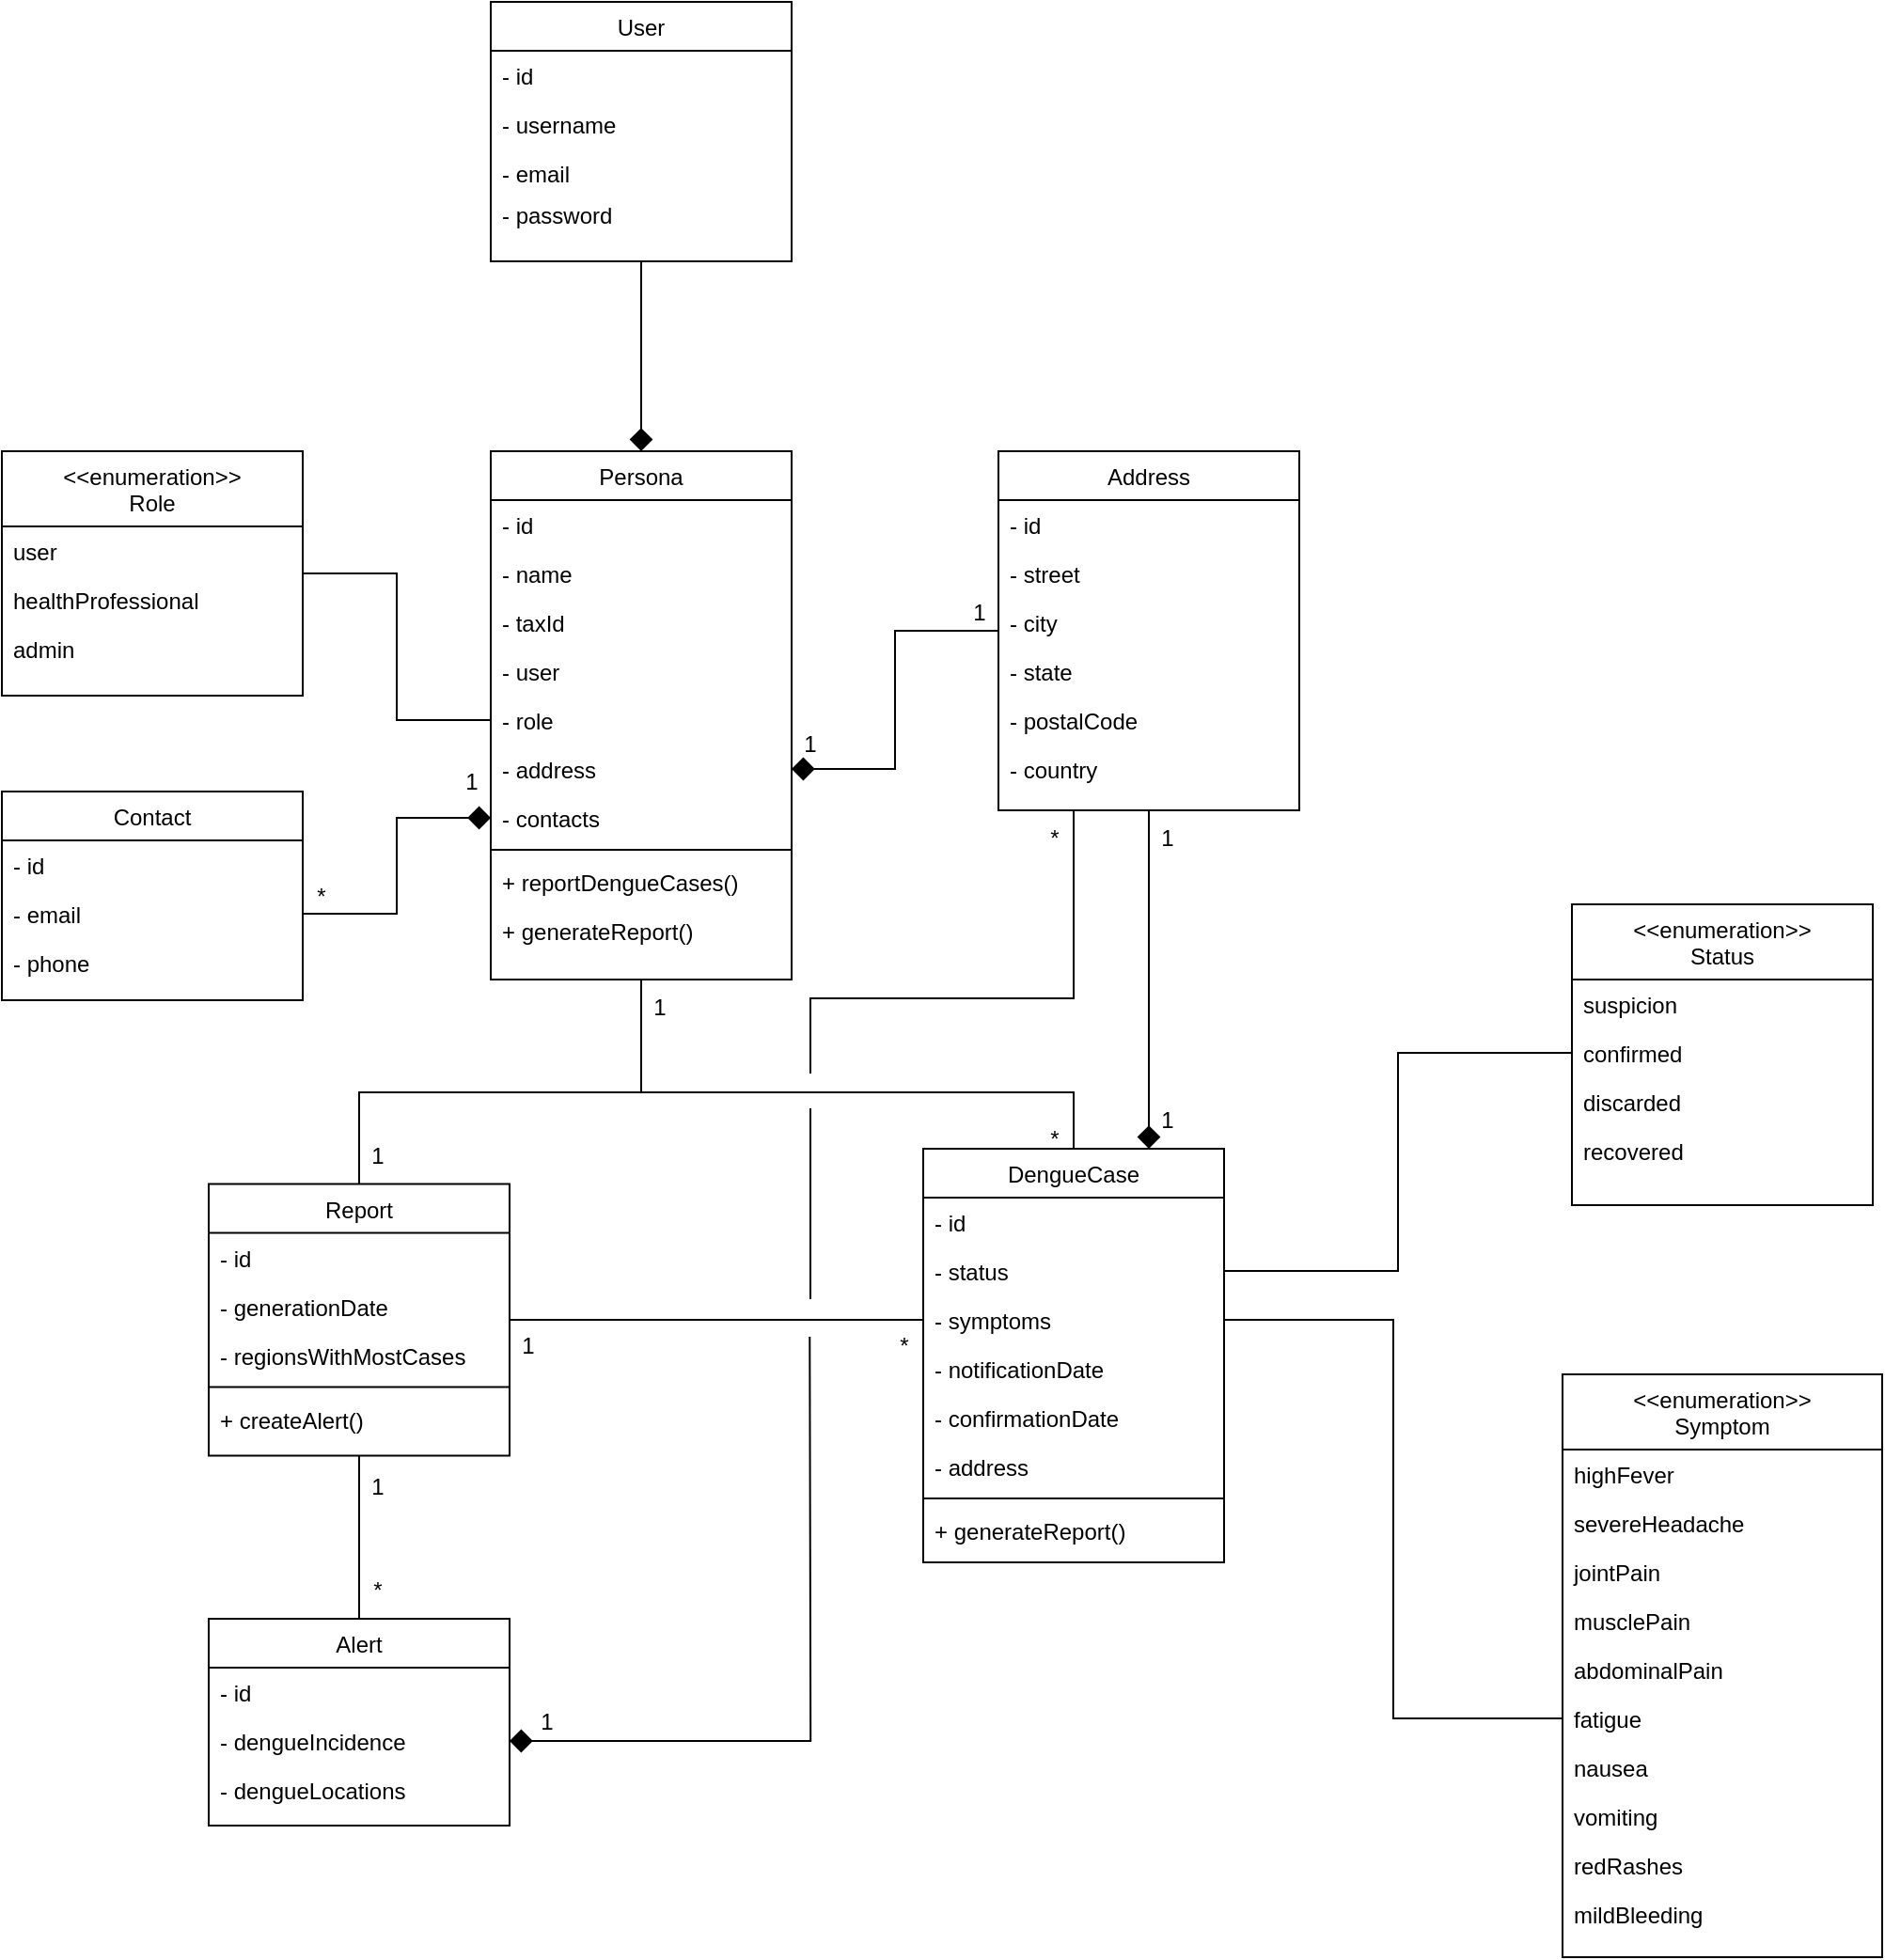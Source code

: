 <mxfile version="24.8.0">
  <diagram id="C5RBs43oDa-KdzZeNtuy" name="Page-1">
    <mxGraphModel dx="1434" dy="1894" grid="1" gridSize="10" guides="1" tooltips="1" connect="1" arrows="1" fold="1" page="1" pageScale="1" pageWidth="827" pageHeight="1169" math="0" shadow="0">
      <root>
        <mxCell id="WIyWlLk6GJQsqaUBKTNV-0" />
        <mxCell id="WIyWlLk6GJQsqaUBKTNV-1" parent="WIyWlLk6GJQsqaUBKTNV-0" />
        <mxCell id="uRn7M9F1mtX7-fKP4hRV-29" style="edgeStyle=orthogonalEdgeStyle;rounded=0;orthogonalLoop=1;jettySize=auto;html=1;entryX=0.5;entryY=0;entryDx=0;entryDy=0;endArrow=none;endFill=0;" edge="1" parent="WIyWlLk6GJQsqaUBKTNV-1" source="zkfFHV4jXpPFQw0GAbJ--0" target="Tm4XRmIoWY-psuzaeCCA-2">
          <mxGeometry relative="1" as="geometry">
            <mxPoint x="800" y="410" as="targetPoint" />
            <Array as="points">
              <mxPoint x="740" y="390" />
              <mxPoint x="970" y="390" />
            </Array>
          </mxGeometry>
        </mxCell>
        <mxCell id="zkfFHV4jXpPFQw0GAbJ--0" value="Persona" style="swimlane;fontStyle=0;align=center;verticalAlign=top;childLayout=stackLayout;horizontal=1;startSize=26;horizontalStack=0;resizeParent=1;resizeLast=0;collapsible=1;marginBottom=0;rounded=0;shadow=0;strokeWidth=1;" parent="WIyWlLk6GJQsqaUBKTNV-1" vertex="1">
          <mxGeometry x="660" y="49" width="160" height="281" as="geometry">
            <mxRectangle x="230" y="140" width="160" height="26" as="alternateBounds" />
          </mxGeometry>
        </mxCell>
        <mxCell id="zkfFHV4jXpPFQw0GAbJ--1" value="- id" style="text;align=left;verticalAlign=top;spacingLeft=4;spacingRight=4;overflow=hidden;rotatable=0;points=[[0,0.5],[1,0.5]];portConstraint=eastwest;" parent="zkfFHV4jXpPFQw0GAbJ--0" vertex="1">
          <mxGeometry y="26" width="160" height="26" as="geometry" />
        </mxCell>
        <mxCell id="zkfFHV4jXpPFQw0GAbJ--2" value="- name" style="text;align=left;verticalAlign=top;spacingLeft=4;spacingRight=4;overflow=hidden;rotatable=0;points=[[0,0.5],[1,0.5]];portConstraint=eastwest;rounded=0;shadow=0;html=0;" parent="zkfFHV4jXpPFQw0GAbJ--0" vertex="1">
          <mxGeometry y="52" width="160" height="26" as="geometry" />
        </mxCell>
        <mxCell id="zkfFHV4jXpPFQw0GAbJ--3" value="- taxId" style="text;align=left;verticalAlign=top;spacingLeft=4;spacingRight=4;overflow=hidden;rotatable=0;points=[[0,0.5],[1,0.5]];portConstraint=eastwest;rounded=0;shadow=0;html=0;" parent="zkfFHV4jXpPFQw0GAbJ--0" vertex="1">
          <mxGeometry y="78" width="160" height="26" as="geometry" />
        </mxCell>
        <mxCell id="Hw9OHuq8S_y_GOSnE_Cd-8" value="- user" style="text;align=left;verticalAlign=top;spacingLeft=4;spacingRight=4;overflow=hidden;rotatable=0;points=[[0,0.5],[1,0.5]];portConstraint=eastwest;rounded=0;shadow=0;html=0;" parent="zkfFHV4jXpPFQw0GAbJ--0" vertex="1">
          <mxGeometry y="104" width="160" height="26" as="geometry" />
        </mxCell>
        <mxCell id="Hw9OHuq8S_y_GOSnE_Cd-10" value="- role" style="text;align=left;verticalAlign=top;spacingLeft=4;spacingRight=4;overflow=hidden;rotatable=0;points=[[0,0.5],[1,0.5]];portConstraint=eastwest;" parent="zkfFHV4jXpPFQw0GAbJ--0" vertex="1">
          <mxGeometry y="130" width="160" height="26" as="geometry" />
        </mxCell>
        <mxCell id="Hw9OHuq8S_y_GOSnE_Cd-7" value="- address" style="text;align=left;verticalAlign=top;spacingLeft=4;spacingRight=4;overflow=hidden;rotatable=0;points=[[0,0.5],[1,0.5]];portConstraint=eastwest;rounded=0;shadow=0;html=0;" parent="zkfFHV4jXpPFQw0GAbJ--0" vertex="1">
          <mxGeometry y="156" width="160" height="26" as="geometry" />
        </mxCell>
        <mxCell id="Hw9OHuq8S_y_GOSnE_Cd-9" value="- contacts" style="text;align=left;verticalAlign=top;spacingLeft=4;spacingRight=4;overflow=hidden;rotatable=0;points=[[0,0.5],[1,0.5]];portConstraint=eastwest;" parent="zkfFHV4jXpPFQw0GAbJ--0" vertex="1">
          <mxGeometry y="182" width="160" height="26" as="geometry" />
        </mxCell>
        <mxCell id="zkfFHV4jXpPFQw0GAbJ--4" value="" style="line;html=1;strokeWidth=1;align=left;verticalAlign=middle;spacingTop=-1;spacingLeft=3;spacingRight=3;rotatable=0;labelPosition=right;points=[];portConstraint=eastwest;" parent="zkfFHV4jXpPFQw0GAbJ--0" vertex="1">
          <mxGeometry y="208" width="160" height="8" as="geometry" />
        </mxCell>
        <mxCell id="zkfFHV4jXpPFQw0GAbJ--5" value="+ reportDengueCases()" style="text;align=left;verticalAlign=top;spacingLeft=4;spacingRight=4;overflow=hidden;rotatable=0;points=[[0,0.5],[1,0.5]];portConstraint=eastwest;" parent="zkfFHV4jXpPFQw0GAbJ--0" vertex="1">
          <mxGeometry y="216" width="160" height="26" as="geometry" />
        </mxCell>
        <mxCell id="uRn7M9F1mtX7-fKP4hRV-30" value="+ generateReport()" style="text;align=left;verticalAlign=top;spacingLeft=4;spacingRight=4;overflow=hidden;rotatable=0;points=[[0,0.5],[1,0.5]];portConstraint=eastwest;" vertex="1" parent="zkfFHV4jXpPFQw0GAbJ--0">
          <mxGeometry y="242" width="160" height="26" as="geometry" />
        </mxCell>
        <mxCell id="Tm4XRmIoWY-psuzaeCCA-0" style="edgeStyle=orthogonalEdgeStyle;rounded=0;orthogonalLoop=1;jettySize=auto;html=1;entryX=1;entryY=0.5;entryDx=0;entryDy=0;endArrow=diamond;endFill=1;endSize=10;" parent="WIyWlLk6GJQsqaUBKTNV-1" source="zkfFHV4jXpPFQw0GAbJ--17" target="Hw9OHuq8S_y_GOSnE_Cd-7" edge="1">
          <mxGeometry relative="1" as="geometry" />
        </mxCell>
        <mxCell id="Tm4XRmIoWY-psuzaeCCA-38" style="edgeStyle=orthogonalEdgeStyle;rounded=0;orthogonalLoop=1;jettySize=auto;html=1;entryX=0.75;entryY=0;entryDx=0;entryDy=0;endArrow=diamond;endFill=1;endSize=10;" parent="WIyWlLk6GJQsqaUBKTNV-1" source="zkfFHV4jXpPFQw0GAbJ--17" target="Tm4XRmIoWY-psuzaeCCA-2" edge="1">
          <mxGeometry relative="1" as="geometry" />
        </mxCell>
        <mxCell id="zkfFHV4jXpPFQw0GAbJ--17" value="Address" style="swimlane;fontStyle=0;align=center;verticalAlign=top;childLayout=stackLayout;horizontal=1;startSize=26;horizontalStack=0;resizeParent=1;resizeLast=0;collapsible=1;marginBottom=0;rounded=0;shadow=0;strokeWidth=1;" parent="WIyWlLk6GJQsqaUBKTNV-1" vertex="1">
          <mxGeometry x="930" y="49" width="160" height="191" as="geometry">
            <mxRectangle x="550" y="140" width="160" height="26" as="alternateBounds" />
          </mxGeometry>
        </mxCell>
        <mxCell id="Tm4XRmIoWY-psuzaeCCA-1" value="- id" style="text;align=left;verticalAlign=top;spacingLeft=4;spacingRight=4;overflow=hidden;rotatable=0;points=[[0,0.5],[1,0.5]];portConstraint=eastwest;rounded=0;shadow=0;html=0;" parent="zkfFHV4jXpPFQw0GAbJ--17" vertex="1">
          <mxGeometry y="26" width="160" height="26" as="geometry" />
        </mxCell>
        <mxCell id="zkfFHV4jXpPFQw0GAbJ--18" value="- street" style="text;align=left;verticalAlign=top;spacingLeft=4;spacingRight=4;overflow=hidden;rotatable=0;points=[[0,0.5],[1,0.5]];portConstraint=eastwest;" parent="zkfFHV4jXpPFQw0GAbJ--17" vertex="1">
          <mxGeometry y="52" width="160" height="26" as="geometry" />
        </mxCell>
        <mxCell id="zkfFHV4jXpPFQw0GAbJ--19" value="- city" style="text;align=left;verticalAlign=top;spacingLeft=4;spacingRight=4;overflow=hidden;rotatable=0;points=[[0,0.5],[1,0.5]];portConstraint=eastwest;rounded=0;shadow=0;html=0;" parent="zkfFHV4jXpPFQw0GAbJ--17" vertex="1">
          <mxGeometry y="78" width="160" height="26" as="geometry" />
        </mxCell>
        <mxCell id="zkfFHV4jXpPFQw0GAbJ--20" value="- state" style="text;align=left;verticalAlign=top;spacingLeft=4;spacingRight=4;overflow=hidden;rotatable=0;points=[[0,0.5],[1,0.5]];portConstraint=eastwest;rounded=0;shadow=0;html=0;" parent="zkfFHV4jXpPFQw0GAbJ--17" vertex="1">
          <mxGeometry y="104" width="160" height="26" as="geometry" />
        </mxCell>
        <mxCell id="zkfFHV4jXpPFQw0GAbJ--21" value="- postalCode" style="text;align=left;verticalAlign=top;spacingLeft=4;spacingRight=4;overflow=hidden;rotatable=0;points=[[0,0.5],[1,0.5]];portConstraint=eastwest;rounded=0;shadow=0;html=0;" parent="zkfFHV4jXpPFQw0GAbJ--17" vertex="1">
          <mxGeometry y="130" width="160" height="26" as="geometry" />
        </mxCell>
        <mxCell id="zkfFHV4jXpPFQw0GAbJ--22" value="- country" style="text;align=left;verticalAlign=top;spacingLeft=4;spacingRight=4;overflow=hidden;rotatable=0;points=[[0,0.5],[1,0.5]];portConstraint=eastwest;rounded=0;shadow=0;html=0;" parent="zkfFHV4jXpPFQw0GAbJ--17" vertex="1">
          <mxGeometry y="156" width="160" height="26" as="geometry" />
        </mxCell>
        <mxCell id="Hw9OHuq8S_y_GOSnE_Cd-12" value="" style="edgeStyle=orthogonalEdgeStyle;rounded=0;orthogonalLoop=1;jettySize=auto;html=1;endArrow=diamond;endFill=1;strokeWidth=1;endSize=10;entryX=0.5;entryY=0;entryDx=0;entryDy=0;" parent="WIyWlLk6GJQsqaUBKTNV-1" source="Hw9OHuq8S_y_GOSnE_Cd-0" target="zkfFHV4jXpPFQw0GAbJ--0" edge="1">
          <mxGeometry relative="1" as="geometry" />
        </mxCell>
        <mxCell id="Hw9OHuq8S_y_GOSnE_Cd-0" value="User" style="swimlane;fontStyle=0;align=center;verticalAlign=top;childLayout=stackLayout;horizontal=1;startSize=26;horizontalStack=0;resizeParent=1;resizeLast=0;collapsible=1;marginBottom=0;rounded=0;shadow=0;strokeWidth=1;" parent="WIyWlLk6GJQsqaUBKTNV-1" vertex="1">
          <mxGeometry x="660" y="-190" width="160" height="138" as="geometry">
            <mxRectangle x="230" y="140" width="160" height="26" as="alternateBounds" />
          </mxGeometry>
        </mxCell>
        <mxCell id="Hw9OHuq8S_y_GOSnE_Cd-1" value="- id" style="text;align=left;verticalAlign=top;spacingLeft=4;spacingRight=4;overflow=hidden;rotatable=0;points=[[0,0.5],[1,0.5]];portConstraint=eastwest;" parent="Hw9OHuq8S_y_GOSnE_Cd-0" vertex="1">
          <mxGeometry y="26" width="160" height="26" as="geometry" />
        </mxCell>
        <mxCell id="Hw9OHuq8S_y_GOSnE_Cd-2" value="- username" style="text;align=left;verticalAlign=top;spacingLeft=4;spacingRight=4;overflow=hidden;rotatable=0;points=[[0,0.5],[1,0.5]];portConstraint=eastwest;rounded=0;shadow=0;html=0;" parent="Hw9OHuq8S_y_GOSnE_Cd-0" vertex="1">
          <mxGeometry y="52" width="160" height="26" as="geometry" />
        </mxCell>
        <mxCell id="Hw9OHuq8S_y_GOSnE_Cd-3" value="- email" style="text;align=left;verticalAlign=top;spacingLeft=4;spacingRight=4;overflow=hidden;rotatable=0;points=[[0,0.5],[1,0.5]];portConstraint=eastwest;rounded=0;shadow=0;html=0;" parent="Hw9OHuq8S_y_GOSnE_Cd-0" vertex="1">
          <mxGeometry y="78" width="160" height="22" as="geometry" />
        </mxCell>
        <mxCell id="Hw9OHuq8S_y_GOSnE_Cd-6" value="- password" style="text;align=left;verticalAlign=top;spacingLeft=4;spacingRight=4;overflow=hidden;rotatable=0;points=[[0,0.5],[1,0.5]];portConstraint=eastwest;" parent="Hw9OHuq8S_y_GOSnE_Cd-0" vertex="1">
          <mxGeometry y="100" width="160" height="26" as="geometry" />
        </mxCell>
        <mxCell id="Hw9OHuq8S_y_GOSnE_Cd-20" style="edgeStyle=orthogonalEdgeStyle;rounded=0;orthogonalLoop=1;jettySize=auto;html=1;endArrow=none;endFill=0;entryX=0;entryY=0.5;entryDx=0;entryDy=0;" parent="WIyWlLk6GJQsqaUBKTNV-1" source="Hw9OHuq8S_y_GOSnE_Cd-13" target="Hw9OHuq8S_y_GOSnE_Cd-10" edge="1">
          <mxGeometry relative="1" as="geometry" />
        </mxCell>
        <mxCell id="Hw9OHuq8S_y_GOSnE_Cd-13" value="&lt;&lt;enumeration&gt;&gt;&#xa;Role" style="swimlane;fontStyle=0;align=center;verticalAlign=top;childLayout=stackLayout;horizontal=1;startSize=40;horizontalStack=0;resizeParent=1;resizeLast=0;collapsible=1;marginBottom=0;rounded=0;shadow=0;strokeWidth=1;" parent="WIyWlLk6GJQsqaUBKTNV-1" vertex="1">
          <mxGeometry x="400" y="49" width="160" height="130" as="geometry">
            <mxRectangle x="340" y="380" width="170" height="26" as="alternateBounds" />
          </mxGeometry>
        </mxCell>
        <mxCell id="Hw9OHuq8S_y_GOSnE_Cd-14" value="user" style="text;align=left;verticalAlign=top;spacingLeft=4;spacingRight=4;overflow=hidden;rotatable=0;points=[[0,0.5],[1,0.5]];portConstraint=eastwest;" parent="Hw9OHuq8S_y_GOSnE_Cd-13" vertex="1">
          <mxGeometry y="40" width="160" height="26" as="geometry" />
        </mxCell>
        <mxCell id="Hw9OHuq8S_y_GOSnE_Cd-17" value="healthProfessional" style="text;align=left;verticalAlign=top;spacingLeft=4;spacingRight=4;overflow=hidden;rotatable=0;points=[[0,0.5],[1,0.5]];portConstraint=eastwest;" parent="Hw9OHuq8S_y_GOSnE_Cd-13" vertex="1">
          <mxGeometry y="66" width="160" height="26" as="geometry" />
        </mxCell>
        <mxCell id="Hw9OHuq8S_y_GOSnE_Cd-18" value="admin" style="text;align=left;verticalAlign=top;spacingLeft=4;spacingRight=4;overflow=hidden;rotatable=0;points=[[0,0.5],[1,0.5]];portConstraint=eastwest;" parent="Hw9OHuq8S_y_GOSnE_Cd-13" vertex="1">
          <mxGeometry y="92" width="160" height="26" as="geometry" />
        </mxCell>
        <mxCell id="Tm4XRmIoWY-psuzaeCCA-2" value="DengueCase" style="swimlane;fontStyle=0;align=center;verticalAlign=top;childLayout=stackLayout;horizontal=1;startSize=26;horizontalStack=0;resizeParent=1;resizeLast=0;collapsible=1;marginBottom=0;rounded=0;shadow=0;strokeWidth=1;" parent="WIyWlLk6GJQsqaUBKTNV-1" vertex="1">
          <mxGeometry x="890" y="420" width="160" height="220" as="geometry">
            <mxRectangle x="550" y="140" width="160" height="26" as="alternateBounds" />
          </mxGeometry>
        </mxCell>
        <mxCell id="Tm4XRmIoWY-psuzaeCCA-3" value="- id" style="text;align=left;verticalAlign=top;spacingLeft=4;spacingRight=4;overflow=hidden;rotatable=0;points=[[0,0.5],[1,0.5]];portConstraint=eastwest;rounded=0;shadow=0;html=0;" parent="Tm4XRmIoWY-psuzaeCCA-2" vertex="1">
          <mxGeometry y="26" width="160" height="26" as="geometry" />
        </mxCell>
        <mxCell id="Tm4XRmIoWY-psuzaeCCA-5" value="- status" style="text;align=left;verticalAlign=top;spacingLeft=4;spacingRight=4;overflow=hidden;rotatable=0;points=[[0,0.5],[1,0.5]];portConstraint=eastwest;rounded=0;shadow=0;html=0;" parent="Tm4XRmIoWY-psuzaeCCA-2" vertex="1">
          <mxGeometry y="52" width="160" height="26" as="geometry" />
        </mxCell>
        <mxCell id="Tm4XRmIoWY-psuzaeCCA-6" value="- symptoms" style="text;align=left;verticalAlign=top;spacingLeft=4;spacingRight=4;overflow=hidden;rotatable=0;points=[[0,0.5],[1,0.5]];portConstraint=eastwest;rounded=0;shadow=0;html=0;" parent="Tm4XRmIoWY-psuzaeCCA-2" vertex="1">
          <mxGeometry y="78" width="160" height="26" as="geometry" />
        </mxCell>
        <mxCell id="Tm4XRmIoWY-psuzaeCCA-4" value="- notificationDate" style="text;align=left;verticalAlign=top;spacingLeft=4;spacingRight=4;overflow=hidden;rotatable=0;points=[[0,0.5],[1,0.5]];portConstraint=eastwest;" parent="Tm4XRmIoWY-psuzaeCCA-2" vertex="1">
          <mxGeometry y="104" width="160" height="26" as="geometry" />
        </mxCell>
        <mxCell id="Tm4XRmIoWY-psuzaeCCA-7" value="- confirmationDate" style="text;align=left;verticalAlign=top;spacingLeft=4;spacingRight=4;overflow=hidden;rotatable=0;points=[[0,0.5],[1,0.5]];portConstraint=eastwest;rounded=0;shadow=0;html=0;" parent="Tm4XRmIoWY-psuzaeCCA-2" vertex="1">
          <mxGeometry y="130" width="160" height="26" as="geometry" />
        </mxCell>
        <mxCell id="Tm4XRmIoWY-psuzaeCCA-8" value="- address" style="text;align=left;verticalAlign=top;spacingLeft=4;spacingRight=4;overflow=hidden;rotatable=0;points=[[0,0.5],[1,0.5]];portConstraint=eastwest;rounded=0;shadow=0;html=0;" parent="Tm4XRmIoWY-psuzaeCCA-2" vertex="1">
          <mxGeometry y="156" width="160" height="26" as="geometry" />
        </mxCell>
        <mxCell id="uRn7M9F1mtX7-fKP4hRV-27" value="" style="line;html=1;strokeWidth=1;align=left;verticalAlign=middle;spacingTop=-1;spacingLeft=3;spacingRight=3;rotatable=0;labelPosition=right;points=[];portConstraint=eastwest;" vertex="1" parent="Tm4XRmIoWY-psuzaeCCA-2">
          <mxGeometry y="182" width="160" height="8" as="geometry" />
        </mxCell>
        <mxCell id="uRn7M9F1mtX7-fKP4hRV-28" value="+ generateReport()" style="text;align=left;verticalAlign=top;spacingLeft=4;spacingRight=4;overflow=hidden;rotatable=0;points=[[0,0.5],[1,0.5]];portConstraint=eastwest;rounded=0;shadow=0;html=0;" vertex="1" parent="Tm4XRmIoWY-psuzaeCCA-2">
          <mxGeometry y="190" width="160" height="26" as="geometry" />
        </mxCell>
        <mxCell id="Tm4XRmIoWY-psuzaeCCA-23" style="edgeStyle=orthogonalEdgeStyle;rounded=0;orthogonalLoop=1;jettySize=auto;html=1;endArrow=none;endFill=0;endSize=10;entryX=1;entryY=0.5;entryDx=0;entryDy=0;exitX=0;exitY=0.5;exitDx=0;exitDy=0;" parent="WIyWlLk6GJQsqaUBKTNV-1" source="Tm4XRmIoWY-psuzaeCCA-11" target="Tm4XRmIoWY-psuzaeCCA-5" edge="1">
          <mxGeometry relative="1" as="geometry">
            <mxPoint x="620" y="460" as="targetPoint" />
          </mxGeometry>
        </mxCell>
        <mxCell id="Tm4XRmIoWY-psuzaeCCA-9" value="&lt;&lt;enumeration&gt;&gt;&#xa;Status" style="swimlane;fontStyle=0;align=center;verticalAlign=top;childLayout=stackLayout;horizontal=1;startSize=40;horizontalStack=0;resizeParent=1;resizeLast=0;collapsible=1;marginBottom=0;rounded=0;shadow=0;strokeWidth=1;" parent="WIyWlLk6GJQsqaUBKTNV-1" vertex="1">
          <mxGeometry x="1235" y="290" width="160" height="160" as="geometry">
            <mxRectangle x="340" y="380" width="170" height="26" as="alternateBounds" />
          </mxGeometry>
        </mxCell>
        <mxCell id="Tm4XRmIoWY-psuzaeCCA-10" value="suspicion" style="text;align=left;verticalAlign=top;spacingLeft=4;spacingRight=4;overflow=hidden;rotatable=0;points=[[0,0.5],[1,0.5]];portConstraint=eastwest;" parent="Tm4XRmIoWY-psuzaeCCA-9" vertex="1">
          <mxGeometry y="40" width="160" height="26" as="geometry" />
        </mxCell>
        <mxCell id="Tm4XRmIoWY-psuzaeCCA-11" value="confirmed" style="text;align=left;verticalAlign=top;spacingLeft=4;spacingRight=4;overflow=hidden;rotatable=0;points=[[0,0.5],[1,0.5]];portConstraint=eastwest;" parent="Tm4XRmIoWY-psuzaeCCA-9" vertex="1">
          <mxGeometry y="66" width="160" height="26" as="geometry" />
        </mxCell>
        <mxCell id="Tm4XRmIoWY-psuzaeCCA-12" value="discarded" style="text;align=left;verticalAlign=top;spacingLeft=4;spacingRight=4;overflow=hidden;rotatable=0;points=[[0,0.5],[1,0.5]];portConstraint=eastwest;" parent="Tm4XRmIoWY-psuzaeCCA-9" vertex="1">
          <mxGeometry y="92" width="160" height="26" as="geometry" />
        </mxCell>
        <mxCell id="Tm4XRmIoWY-psuzaeCCA-13" value="recovered" style="text;align=left;verticalAlign=top;spacingLeft=4;spacingRight=4;overflow=hidden;rotatable=0;points=[[0,0.5],[1,0.5]];portConstraint=eastwest;" parent="Tm4XRmIoWY-psuzaeCCA-9" vertex="1">
          <mxGeometry y="118" width="160" height="26" as="geometry" />
        </mxCell>
        <mxCell id="Tm4XRmIoWY-psuzaeCCA-24" style="edgeStyle=orthogonalEdgeStyle;rounded=0;orthogonalLoop=1;jettySize=auto;html=1;entryX=1;entryY=0.5;entryDx=0;entryDy=0;endArrow=none;endFill=0;endSize=10;exitX=0;exitY=0.5;exitDx=0;exitDy=0;" parent="WIyWlLk6GJQsqaUBKTNV-1" source="Tm4XRmIoWY-psuzaeCCA-19" target="Tm4XRmIoWY-psuzaeCCA-6" edge="1">
          <mxGeometry relative="1" as="geometry" />
        </mxCell>
        <mxCell id="Tm4XRmIoWY-psuzaeCCA-14" value="&lt;&lt;enumeration&gt;&gt;&#xa;Symptom" style="swimlane;fontStyle=0;align=center;verticalAlign=top;childLayout=stackLayout;horizontal=1;startSize=40;horizontalStack=0;resizeParent=1;resizeLast=0;collapsible=1;marginBottom=0;rounded=0;shadow=0;strokeWidth=1;" parent="WIyWlLk6GJQsqaUBKTNV-1" vertex="1">
          <mxGeometry x="1230" y="540" width="170" height="310" as="geometry">
            <mxRectangle x="340" y="380" width="170" height="26" as="alternateBounds" />
          </mxGeometry>
        </mxCell>
        <mxCell id="Tm4XRmIoWY-psuzaeCCA-15" value="highFever" style="text;align=left;verticalAlign=top;spacingLeft=4;spacingRight=4;overflow=hidden;rotatable=0;points=[[0,0.5],[1,0.5]];portConstraint=eastwest;" parent="Tm4XRmIoWY-psuzaeCCA-14" vertex="1">
          <mxGeometry y="40" width="170" height="26" as="geometry" />
        </mxCell>
        <mxCell id="Tm4XRmIoWY-psuzaeCCA-16" value="severeHeadache" style="text;align=left;verticalAlign=top;spacingLeft=4;spacingRight=4;overflow=hidden;rotatable=0;points=[[0,0.5],[1,0.5]];portConstraint=eastwest;" parent="Tm4XRmIoWY-psuzaeCCA-14" vertex="1">
          <mxGeometry y="66" width="170" height="26" as="geometry" />
        </mxCell>
        <mxCell id="Tm4XRmIoWY-psuzaeCCA-17" value="jointPain" style="text;align=left;verticalAlign=top;spacingLeft=4;spacingRight=4;overflow=hidden;rotatable=0;points=[[0,0.5],[1,0.5]];portConstraint=eastwest;" parent="Tm4XRmIoWY-psuzaeCCA-14" vertex="1">
          <mxGeometry y="92" width="170" height="26" as="geometry" />
        </mxCell>
        <mxCell id="Tm4XRmIoWY-psuzaeCCA-26" value="musclePain" style="text;align=left;verticalAlign=top;spacingLeft=4;spacingRight=4;overflow=hidden;rotatable=0;points=[[0,0.5],[1,0.5]];portConstraint=eastwest;" parent="Tm4XRmIoWY-psuzaeCCA-14" vertex="1">
          <mxGeometry y="118" width="170" height="26" as="geometry" />
        </mxCell>
        <mxCell id="Tm4XRmIoWY-psuzaeCCA-18" value="abdominalPain" style="text;align=left;verticalAlign=top;spacingLeft=4;spacingRight=4;overflow=hidden;rotatable=0;points=[[0,0.5],[1,0.5]];portConstraint=eastwest;" parent="Tm4XRmIoWY-psuzaeCCA-14" vertex="1">
          <mxGeometry y="144" width="170" height="26" as="geometry" />
        </mxCell>
        <mxCell id="Tm4XRmIoWY-psuzaeCCA-19" value="fatigue" style="text;align=left;verticalAlign=top;spacingLeft=4;spacingRight=4;overflow=hidden;rotatable=0;points=[[0,0.5],[1,0.5]];portConstraint=eastwest;" parent="Tm4XRmIoWY-psuzaeCCA-14" vertex="1">
          <mxGeometry y="170" width="170" height="26" as="geometry" />
        </mxCell>
        <mxCell id="Tm4XRmIoWY-psuzaeCCA-20" value="nausea" style="text;align=left;verticalAlign=top;spacingLeft=4;spacingRight=4;overflow=hidden;rotatable=0;points=[[0,0.5],[1,0.5]];portConstraint=eastwest;" parent="Tm4XRmIoWY-psuzaeCCA-14" vertex="1">
          <mxGeometry y="196" width="170" height="26" as="geometry" />
        </mxCell>
        <mxCell id="Tm4XRmIoWY-psuzaeCCA-25" value="vomiting" style="text;align=left;verticalAlign=top;spacingLeft=4;spacingRight=4;overflow=hidden;rotatable=0;points=[[0,0.5],[1,0.5]];portConstraint=eastwest;" parent="Tm4XRmIoWY-psuzaeCCA-14" vertex="1">
          <mxGeometry y="222" width="170" height="26" as="geometry" />
        </mxCell>
        <mxCell id="Tm4XRmIoWY-psuzaeCCA-21" value="redRashes" style="text;align=left;verticalAlign=top;spacingLeft=4;spacingRight=4;overflow=hidden;rotatable=0;points=[[0,0.5],[1,0.5]];portConstraint=eastwest;" parent="Tm4XRmIoWY-psuzaeCCA-14" vertex="1">
          <mxGeometry y="248" width="170" height="26" as="geometry" />
        </mxCell>
        <mxCell id="Tm4XRmIoWY-psuzaeCCA-22" value="mildBleeding" style="text;align=left;verticalAlign=top;spacingLeft=4;spacingRight=4;overflow=hidden;rotatable=0;points=[[0,0.5],[1,0.5]];portConstraint=eastwest;" parent="Tm4XRmIoWY-psuzaeCCA-14" vertex="1">
          <mxGeometry y="274" width="170" height="26" as="geometry" />
        </mxCell>
        <mxCell id="Tm4XRmIoWY-psuzaeCCA-29" value="1" style="text;html=1;align=center;verticalAlign=middle;whiteSpace=wrap;rounded=0;" parent="WIyWlLk6GJQsqaUBKTNV-1" vertex="1">
          <mxGeometry x="720" y="330" width="60" height="30" as="geometry" />
        </mxCell>
        <mxCell id="Tm4XRmIoWY-psuzaeCCA-30" value="*" style="text;html=1;align=center;verticalAlign=middle;whiteSpace=wrap;rounded=0;" parent="WIyWlLk6GJQsqaUBKTNV-1" vertex="1">
          <mxGeometry x="930" y="400" width="60" height="30" as="geometry" />
        </mxCell>
        <mxCell id="uRn7M9F1mtX7-fKP4hRV-14" style="edgeStyle=orthogonalEdgeStyle;rounded=0;orthogonalLoop=1;jettySize=auto;html=1;endArrow=none;endFill=0;" edge="1" parent="WIyWlLk6GJQsqaUBKTNV-1" source="Tm4XRmIoWY-psuzaeCCA-31" target="Tm4XRmIoWY-psuzaeCCA-6">
          <mxGeometry relative="1" as="geometry" />
        </mxCell>
        <mxCell id="uRn7M9F1mtX7-fKP4hRV-17" style="edgeStyle=orthogonalEdgeStyle;rounded=0;orthogonalLoop=1;jettySize=auto;html=1;entryX=0.5;entryY=1;entryDx=0;entryDy=0;endArrow=none;endFill=0;exitX=0.5;exitY=0;exitDx=0;exitDy=0;" edge="1" parent="WIyWlLk6GJQsqaUBKTNV-1" source="Tm4XRmIoWY-psuzaeCCA-31" target="zkfFHV4jXpPFQw0GAbJ--0">
          <mxGeometry relative="1" as="geometry">
            <mxPoint x="690" y="380" as="targetPoint" />
            <Array as="points">
              <mxPoint x="590" y="390" />
              <mxPoint x="740" y="390" />
            </Array>
          </mxGeometry>
        </mxCell>
        <mxCell id="uRn7M9F1mtX7-fKP4hRV-33" style="edgeStyle=orthogonalEdgeStyle;rounded=0;orthogonalLoop=1;jettySize=auto;html=1;endArrow=none;endFill=0;" edge="1" parent="WIyWlLk6GJQsqaUBKTNV-1" source="Tm4XRmIoWY-psuzaeCCA-31" target="uRn7M9F1mtX7-fKP4hRV-20">
          <mxGeometry relative="1" as="geometry" />
        </mxCell>
        <mxCell id="Tm4XRmIoWY-psuzaeCCA-31" value="Report" style="swimlane;fontStyle=0;align=center;verticalAlign=top;childLayout=stackLayout;horizontal=1;startSize=26;horizontalStack=0;resizeParent=1;resizeLast=0;collapsible=1;marginBottom=0;rounded=0;shadow=0;strokeWidth=1;" parent="WIyWlLk6GJQsqaUBKTNV-1" vertex="1">
          <mxGeometry x="510" y="438.75" width="160" height="144.5" as="geometry">
            <mxRectangle x="550" y="140" width="160" height="26" as="alternateBounds" />
          </mxGeometry>
        </mxCell>
        <mxCell id="Tm4XRmIoWY-psuzaeCCA-32" value="- id" style="text;align=left;verticalAlign=top;spacingLeft=4;spacingRight=4;overflow=hidden;rotatable=0;points=[[0,0.5],[1,0.5]];portConstraint=eastwest;rounded=0;shadow=0;html=0;" parent="Tm4XRmIoWY-psuzaeCCA-31" vertex="1">
          <mxGeometry y="26" width="160" height="26" as="geometry" />
        </mxCell>
        <mxCell id="Tm4XRmIoWY-psuzaeCCA-33" value="- generationDate" style="text;align=left;verticalAlign=top;spacingLeft=4;spacingRight=4;overflow=hidden;rotatable=0;points=[[0,0.5],[1,0.5]];portConstraint=eastwest;rounded=0;shadow=0;html=0;" parent="Tm4XRmIoWY-psuzaeCCA-31" vertex="1">
          <mxGeometry y="52" width="160" height="26" as="geometry" />
        </mxCell>
        <mxCell id="uRn7M9F1mtX7-fKP4hRV-36" value="- regionsWithMostCases" style="text;align=left;verticalAlign=top;spacingLeft=4;spacingRight=4;overflow=hidden;rotatable=0;points=[[0,0.5],[1,0.5]];portConstraint=eastwest;rounded=0;shadow=0;html=0;" vertex="1" parent="Tm4XRmIoWY-psuzaeCCA-31">
          <mxGeometry y="78" width="160" height="26" as="geometry" />
        </mxCell>
        <mxCell id="uRn7M9F1mtX7-fKP4hRV-31" value="" style="line;html=1;strokeWidth=1;align=left;verticalAlign=middle;spacingTop=-1;spacingLeft=3;spacingRight=3;rotatable=0;labelPosition=right;points=[];portConstraint=eastwest;" vertex="1" parent="Tm4XRmIoWY-psuzaeCCA-31">
          <mxGeometry y="104" width="160" height="8" as="geometry" />
        </mxCell>
        <mxCell id="uRn7M9F1mtX7-fKP4hRV-32" value="+ createAlert()" style="text;align=left;verticalAlign=top;spacingLeft=4;spacingRight=4;overflow=hidden;rotatable=0;points=[[0,0.5],[1,0.5]];portConstraint=eastwest;rounded=0;shadow=0;html=0;" vertex="1" parent="Tm4XRmIoWY-psuzaeCCA-31">
          <mxGeometry y="112" width="160" height="26" as="geometry" />
        </mxCell>
        <mxCell id="uRn7M9F1mtX7-fKP4hRV-7" style="edgeStyle=orthogonalEdgeStyle;rounded=0;orthogonalLoop=1;jettySize=auto;html=1;entryX=0;entryY=0.5;entryDx=0;entryDy=0;exitX=1;exitY=0.5;exitDx=0;exitDy=0;endArrow=diamond;endFill=1;endSize=10;" edge="1" parent="WIyWlLk6GJQsqaUBKTNV-1" source="uRn7M9F1mtX7-fKP4hRV-2" target="Hw9OHuq8S_y_GOSnE_Cd-9">
          <mxGeometry relative="1" as="geometry" />
        </mxCell>
        <mxCell id="uRn7M9F1mtX7-fKP4hRV-0" value="Contact" style="swimlane;fontStyle=0;align=center;verticalAlign=top;childLayout=stackLayout;horizontal=1;startSize=26;horizontalStack=0;resizeParent=1;resizeLast=0;collapsible=1;marginBottom=0;rounded=0;shadow=0;strokeWidth=1;" vertex="1" parent="WIyWlLk6GJQsqaUBKTNV-1">
          <mxGeometry x="400" y="230" width="160" height="111" as="geometry">
            <mxRectangle x="550" y="140" width="160" height="26" as="alternateBounds" />
          </mxGeometry>
        </mxCell>
        <mxCell id="uRn7M9F1mtX7-fKP4hRV-1" value="- id" style="text;align=left;verticalAlign=top;spacingLeft=4;spacingRight=4;overflow=hidden;rotatable=0;points=[[0,0.5],[1,0.5]];portConstraint=eastwest;rounded=0;shadow=0;html=0;" vertex="1" parent="uRn7M9F1mtX7-fKP4hRV-0">
          <mxGeometry y="26" width="160" height="26" as="geometry" />
        </mxCell>
        <mxCell id="uRn7M9F1mtX7-fKP4hRV-2" value="- email" style="text;align=left;verticalAlign=top;spacingLeft=4;spacingRight=4;overflow=hidden;rotatable=0;points=[[0,0.5],[1,0.5]];portConstraint=eastwest;" vertex="1" parent="uRn7M9F1mtX7-fKP4hRV-0">
          <mxGeometry y="52" width="160" height="26" as="geometry" />
        </mxCell>
        <mxCell id="uRn7M9F1mtX7-fKP4hRV-3" value="- phone" style="text;align=left;verticalAlign=top;spacingLeft=4;spacingRight=4;overflow=hidden;rotatable=0;points=[[0,0.5],[1,0.5]];portConstraint=eastwest;rounded=0;shadow=0;html=0;" vertex="1" parent="uRn7M9F1mtX7-fKP4hRV-0">
          <mxGeometry y="78" width="160" height="26" as="geometry" />
        </mxCell>
        <mxCell id="uRn7M9F1mtX7-fKP4hRV-8" value="1" style="text;html=1;align=center;verticalAlign=middle;whiteSpace=wrap;rounded=0;" vertex="1" parent="WIyWlLk6GJQsqaUBKTNV-1">
          <mxGeometry x="800" y="190" width="60" height="30" as="geometry" />
        </mxCell>
        <mxCell id="uRn7M9F1mtX7-fKP4hRV-9" value="1" style="text;html=1;align=center;verticalAlign=middle;whiteSpace=wrap;rounded=0;" vertex="1" parent="WIyWlLk6GJQsqaUBKTNV-1">
          <mxGeometry x="890" y="120" width="60" height="30" as="geometry" />
        </mxCell>
        <mxCell id="uRn7M9F1mtX7-fKP4hRV-10" value="1" style="text;html=1;align=center;verticalAlign=middle;whiteSpace=wrap;rounded=0;" vertex="1" parent="WIyWlLk6GJQsqaUBKTNV-1">
          <mxGeometry x="620" y="210" width="60" height="30" as="geometry" />
        </mxCell>
        <mxCell id="uRn7M9F1mtX7-fKP4hRV-11" value="*" style="text;html=1;align=center;verticalAlign=middle;whiteSpace=wrap;rounded=0;" vertex="1" parent="WIyWlLk6GJQsqaUBKTNV-1">
          <mxGeometry x="540" y="270.5" width="60" height="30" as="geometry" />
        </mxCell>
        <mxCell id="uRn7M9F1mtX7-fKP4hRV-12" value="1" style="text;html=1;align=center;verticalAlign=middle;whiteSpace=wrap;rounded=0;" vertex="1" parent="WIyWlLk6GJQsqaUBKTNV-1">
          <mxGeometry x="990" y="390" width="60" height="30" as="geometry" />
        </mxCell>
        <mxCell id="uRn7M9F1mtX7-fKP4hRV-13" value="1" style="text;html=1;align=center;verticalAlign=middle;whiteSpace=wrap;rounded=0;" vertex="1" parent="WIyWlLk6GJQsqaUBKTNV-1">
          <mxGeometry x="990" y="240" width="60" height="30" as="geometry" />
        </mxCell>
        <mxCell id="uRn7M9F1mtX7-fKP4hRV-15" value="1" style="text;html=1;align=center;verticalAlign=middle;whiteSpace=wrap;rounded=0;" vertex="1" parent="WIyWlLk6GJQsqaUBKTNV-1">
          <mxGeometry x="650" y="510" width="60" height="30" as="geometry" />
        </mxCell>
        <mxCell id="uRn7M9F1mtX7-fKP4hRV-16" value="*" style="text;html=1;align=center;verticalAlign=middle;whiteSpace=wrap;rounded=0;" vertex="1" parent="WIyWlLk6GJQsqaUBKTNV-1">
          <mxGeometry x="850" y="510" width="60" height="30" as="geometry" />
        </mxCell>
        <mxCell id="uRn7M9F1mtX7-fKP4hRV-18" value="1" style="text;html=1;align=center;verticalAlign=middle;whiteSpace=wrap;rounded=0;" vertex="1" parent="WIyWlLk6GJQsqaUBKTNV-1">
          <mxGeometry x="570" y="408.75" width="60" height="30" as="geometry" />
        </mxCell>
        <mxCell id="uRn7M9F1mtX7-fKP4hRV-20" value="Alert" style="swimlane;fontStyle=0;align=center;verticalAlign=top;childLayout=stackLayout;horizontal=1;startSize=26;horizontalStack=0;resizeParent=1;resizeLast=0;collapsible=1;marginBottom=0;rounded=0;shadow=0;strokeWidth=1;" vertex="1" parent="WIyWlLk6GJQsqaUBKTNV-1">
          <mxGeometry x="510" y="670" width="160" height="110" as="geometry">
            <mxRectangle x="550" y="140" width="160" height="26" as="alternateBounds" />
          </mxGeometry>
        </mxCell>
        <mxCell id="uRn7M9F1mtX7-fKP4hRV-21" value="- id" style="text;align=left;verticalAlign=top;spacingLeft=4;spacingRight=4;overflow=hidden;rotatable=0;points=[[0,0.5],[1,0.5]];portConstraint=eastwest;rounded=0;shadow=0;html=0;" vertex="1" parent="uRn7M9F1mtX7-fKP4hRV-20">
          <mxGeometry y="26" width="160" height="26" as="geometry" />
        </mxCell>
        <mxCell id="uRn7M9F1mtX7-fKP4hRV-22" value="- dengueIncidence" style="text;align=left;verticalAlign=top;spacingLeft=4;spacingRight=4;overflow=hidden;rotatable=0;points=[[0,0.5],[1,0.5]];portConstraint=eastwest;rounded=0;shadow=0;html=0;" vertex="1" parent="uRn7M9F1mtX7-fKP4hRV-20">
          <mxGeometry y="52" width="160" height="26" as="geometry" />
        </mxCell>
        <mxCell id="uRn7M9F1mtX7-fKP4hRV-23" value="- dengueLocations" style="text;align=left;verticalAlign=top;spacingLeft=4;spacingRight=4;overflow=hidden;rotatable=0;points=[[0,0.5],[1,0.5]];portConstraint=eastwest;rounded=0;shadow=0;html=0;" vertex="1" parent="uRn7M9F1mtX7-fKP4hRV-20">
          <mxGeometry y="78" width="160" height="26" as="geometry" />
        </mxCell>
        <mxCell id="uRn7M9F1mtX7-fKP4hRV-34" value="1" style="text;html=1;align=center;verticalAlign=middle;whiteSpace=wrap;rounded=0;" vertex="1" parent="WIyWlLk6GJQsqaUBKTNV-1">
          <mxGeometry x="570" y="585" width="60" height="30" as="geometry" />
        </mxCell>
        <mxCell id="uRn7M9F1mtX7-fKP4hRV-35" value="*" style="text;html=1;align=center;verticalAlign=middle;whiteSpace=wrap;rounded=0;" vertex="1" parent="WIyWlLk6GJQsqaUBKTNV-1">
          <mxGeometry x="570" y="640" width="60" height="30" as="geometry" />
        </mxCell>
        <mxCell id="uRn7M9F1mtX7-fKP4hRV-37" value="" style="endArrow=none;html=1;rounded=0;entryX=0.25;entryY=1;entryDx=0;entryDy=0;edgeStyle=orthogonalEdgeStyle;" edge="1" parent="WIyWlLk6GJQsqaUBKTNV-1" target="zkfFHV4jXpPFQw0GAbJ--17">
          <mxGeometry width="50" height="50" relative="1" as="geometry">
            <mxPoint x="830" y="380" as="sourcePoint" />
            <mxPoint x="880" y="310" as="targetPoint" />
            <Array as="points">
              <mxPoint x="830" y="340" />
              <mxPoint x="970" y="340" />
            </Array>
          </mxGeometry>
        </mxCell>
        <mxCell id="uRn7M9F1mtX7-fKP4hRV-38" value="" style="endArrow=none;html=1;rounded=0;" edge="1" parent="WIyWlLk6GJQsqaUBKTNV-1">
          <mxGeometry width="50" height="50" relative="1" as="geometry">
            <mxPoint x="830" y="500" as="sourcePoint" />
            <mxPoint x="830" y="398.51" as="targetPoint" />
          </mxGeometry>
        </mxCell>
        <mxCell id="uRn7M9F1mtX7-fKP4hRV-39" value="" style="endArrow=none;html=1;rounded=0;edgeStyle=orthogonalEdgeStyle;exitX=1;exitY=0.5;exitDx=0;exitDy=0;startArrow=diamond;startFill=1;startSize=10;" edge="1" parent="WIyWlLk6GJQsqaUBKTNV-1" source="uRn7M9F1mtX7-fKP4hRV-22">
          <mxGeometry width="50" height="50" relative="1" as="geometry">
            <mxPoint x="829.64" y="621.49" as="sourcePoint" />
            <mxPoint x="829.64" y="520" as="targetPoint" />
          </mxGeometry>
        </mxCell>
        <mxCell id="uRn7M9F1mtX7-fKP4hRV-40" value="1" style="text;html=1;align=center;verticalAlign=middle;whiteSpace=wrap;rounded=0;" vertex="1" parent="WIyWlLk6GJQsqaUBKTNV-1">
          <mxGeometry x="660" y="710" width="60" height="30" as="geometry" />
        </mxCell>
        <mxCell id="uRn7M9F1mtX7-fKP4hRV-41" value="*" style="text;html=1;align=center;verticalAlign=middle;whiteSpace=wrap;rounded=0;" vertex="1" parent="WIyWlLk6GJQsqaUBKTNV-1">
          <mxGeometry x="930" y="240" width="60" height="30" as="geometry" />
        </mxCell>
      </root>
    </mxGraphModel>
  </diagram>
</mxfile>
